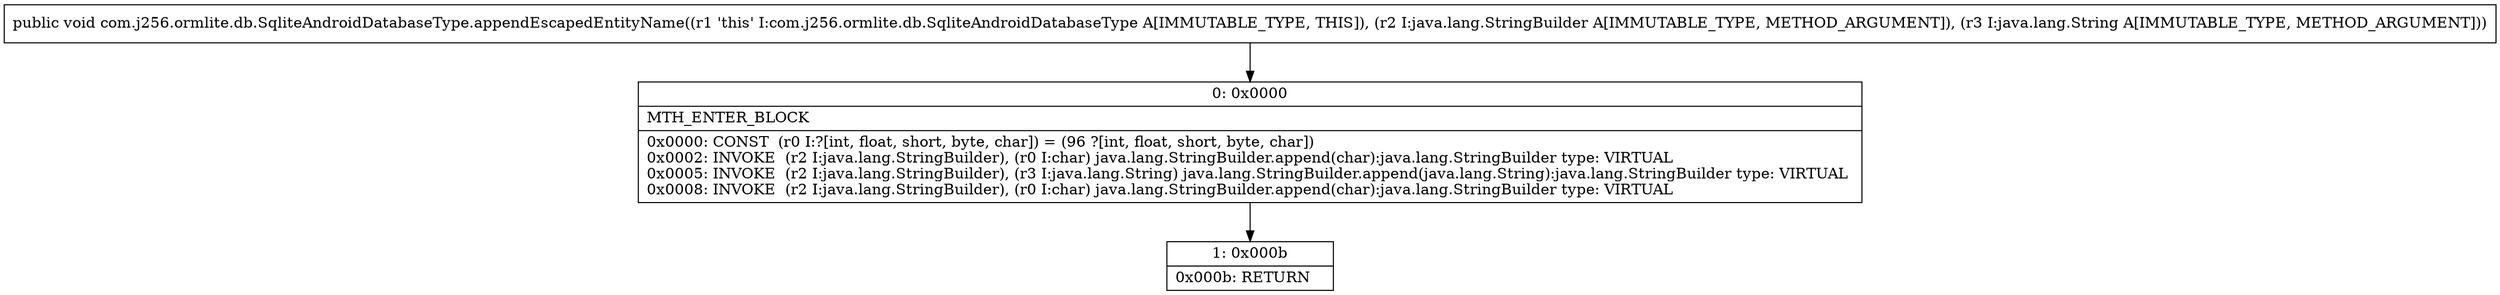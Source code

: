 digraph "CFG forcom.j256.ormlite.db.SqliteAndroidDatabaseType.appendEscapedEntityName(Ljava\/lang\/StringBuilder;Ljava\/lang\/String;)V" {
Node_0 [shape=record,label="{0\:\ 0x0000|MTH_ENTER_BLOCK\l|0x0000: CONST  (r0 I:?[int, float, short, byte, char]) = (96 ?[int, float, short, byte, char]) \l0x0002: INVOKE  (r2 I:java.lang.StringBuilder), (r0 I:char) java.lang.StringBuilder.append(char):java.lang.StringBuilder type: VIRTUAL \l0x0005: INVOKE  (r2 I:java.lang.StringBuilder), (r3 I:java.lang.String) java.lang.StringBuilder.append(java.lang.String):java.lang.StringBuilder type: VIRTUAL \l0x0008: INVOKE  (r2 I:java.lang.StringBuilder), (r0 I:char) java.lang.StringBuilder.append(char):java.lang.StringBuilder type: VIRTUAL \l}"];
Node_1 [shape=record,label="{1\:\ 0x000b|0x000b: RETURN   \l}"];
MethodNode[shape=record,label="{public void com.j256.ormlite.db.SqliteAndroidDatabaseType.appendEscapedEntityName((r1 'this' I:com.j256.ormlite.db.SqliteAndroidDatabaseType A[IMMUTABLE_TYPE, THIS]), (r2 I:java.lang.StringBuilder A[IMMUTABLE_TYPE, METHOD_ARGUMENT]), (r3 I:java.lang.String A[IMMUTABLE_TYPE, METHOD_ARGUMENT])) }"];
MethodNode -> Node_0;
Node_0 -> Node_1;
}

